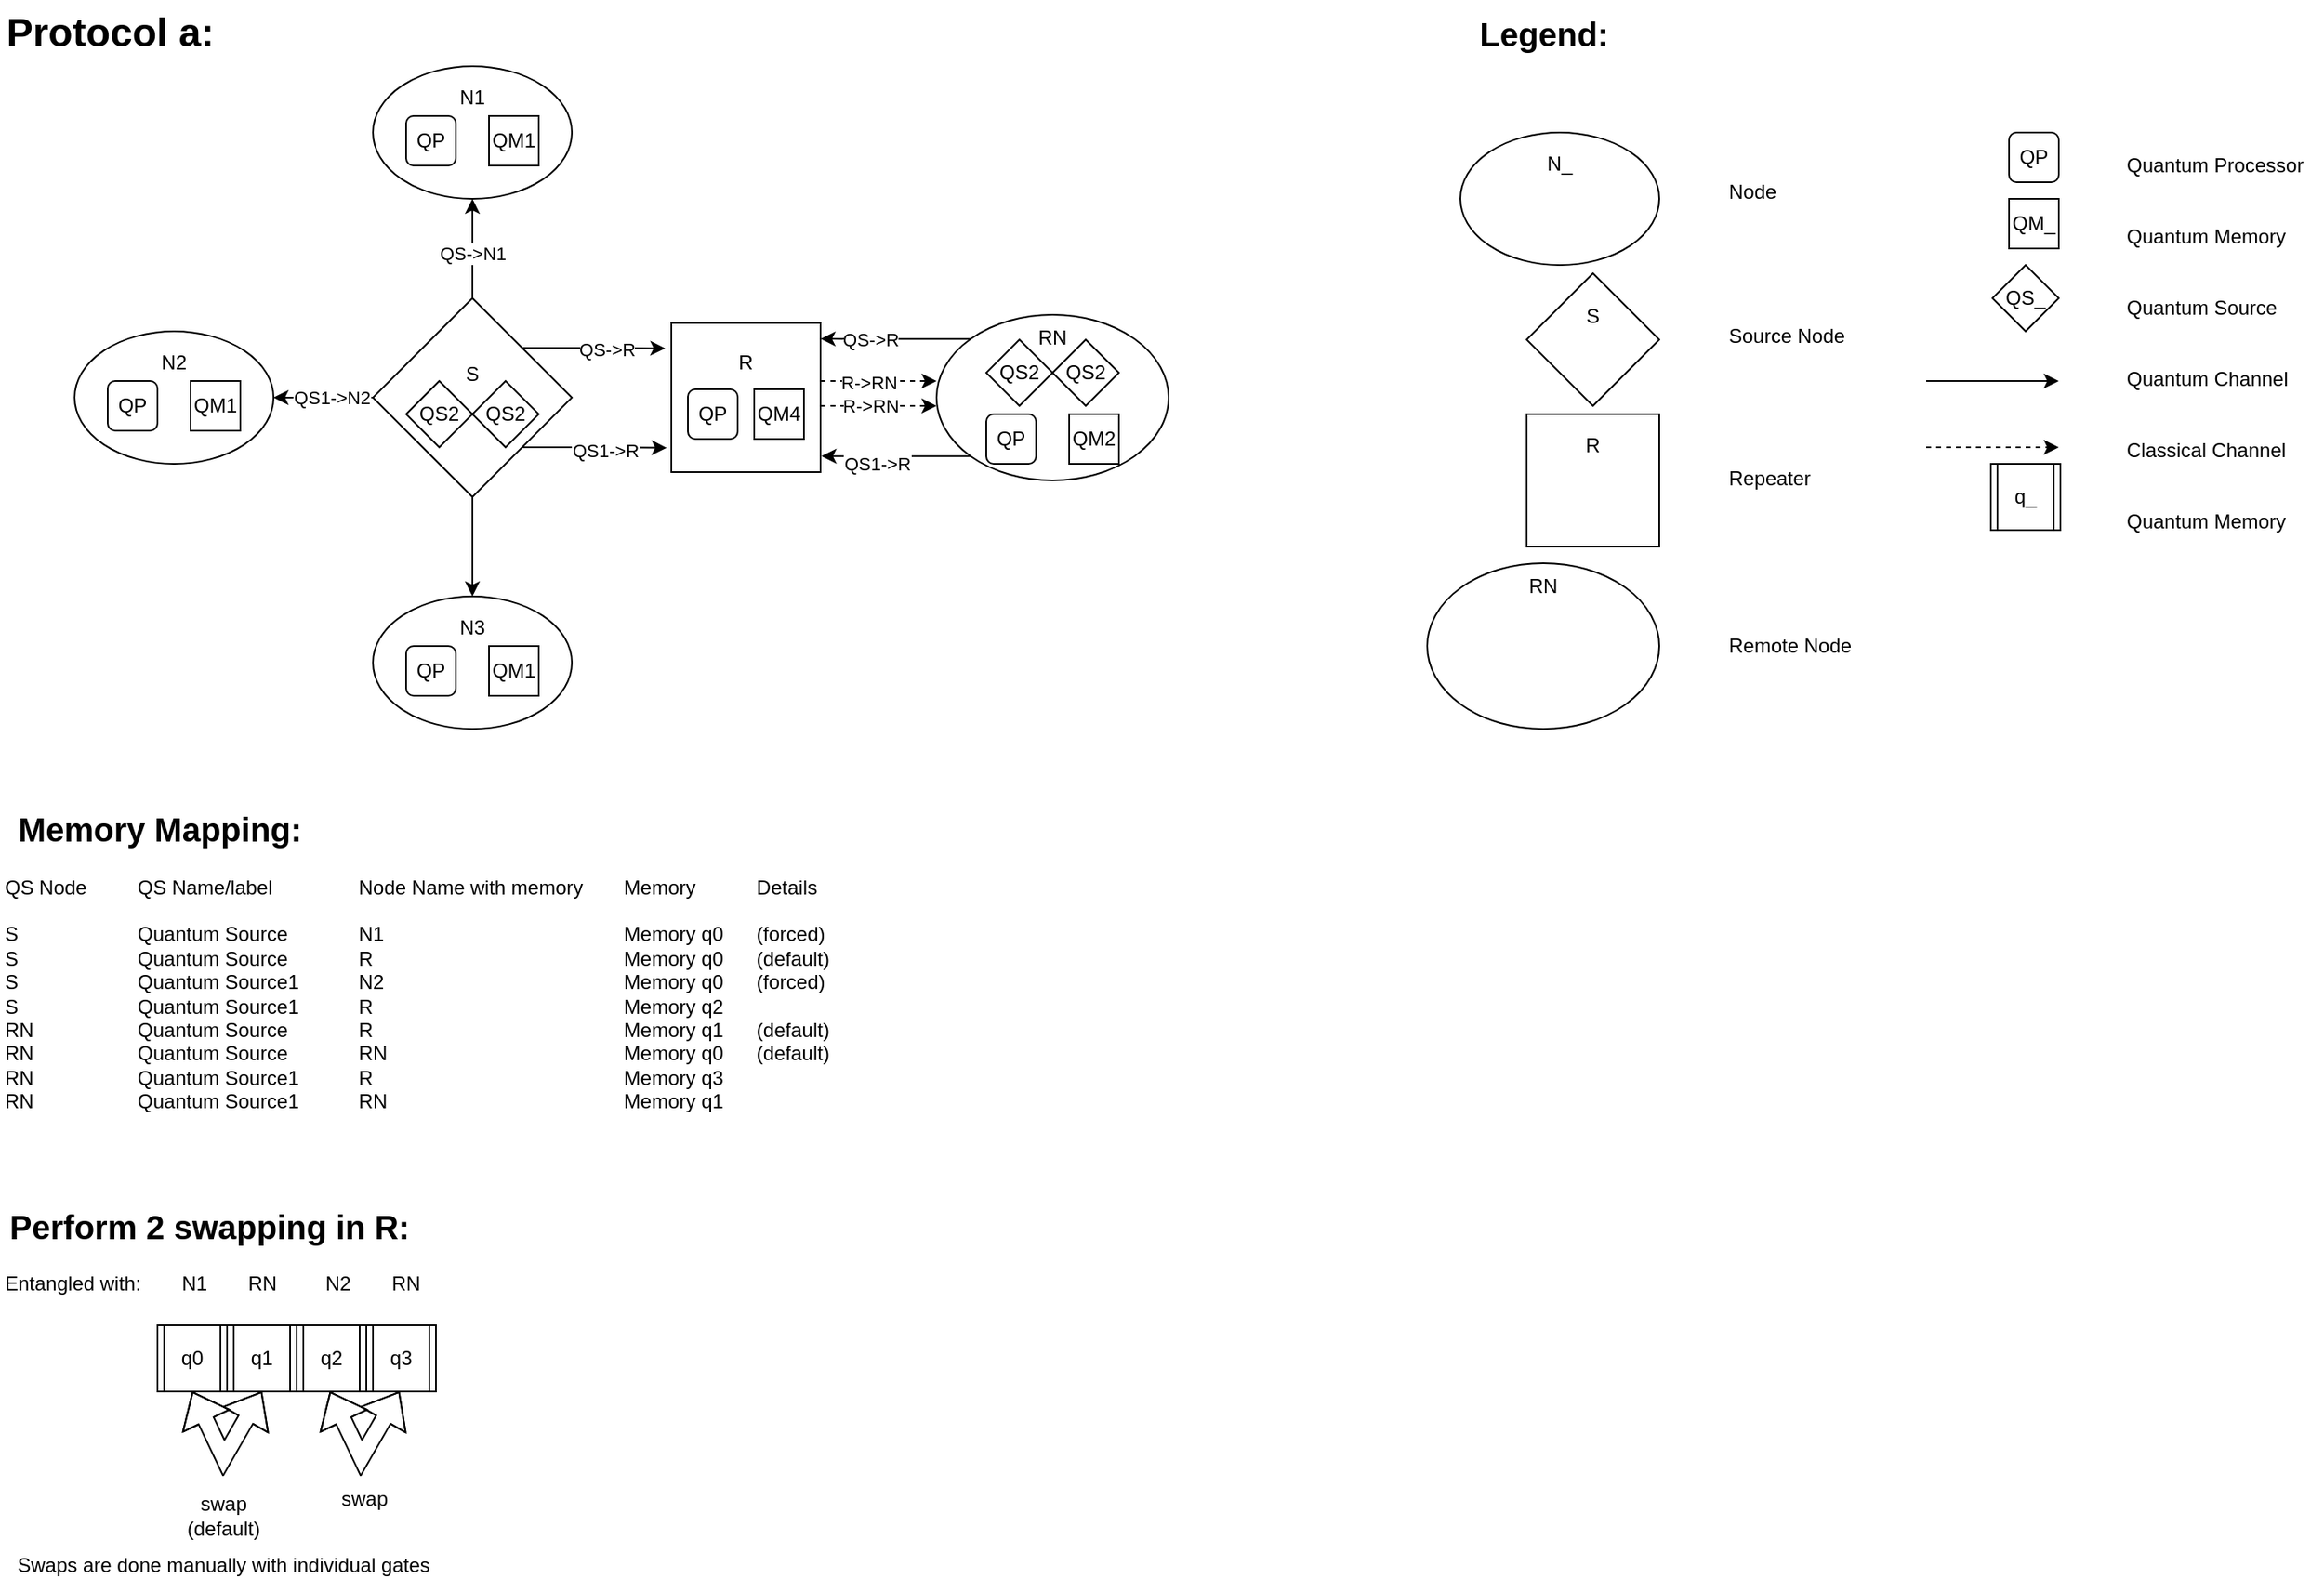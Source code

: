 <mxfile version="24.6.5" type="device">
  <diagram name="Page-1" id="dVKG3GEPzbiWDeYoe4Eq">
    <mxGraphModel dx="819" dy="458" grid="1" gridSize="10" guides="1" tooltips="1" connect="1" arrows="1" fold="1" page="1" pageScale="1" pageWidth="827" pageHeight="1169" math="0" shadow="0">
      <root>
        <mxCell id="0" />
        <mxCell id="1" parent="0" />
        <mxCell id="TDSQbMUx6A5pPO5LPqoz-3" value="QP" style="rounded=1;whiteSpace=wrap;html=1;" parent="1" vertex="1">
          <mxGeometry x="1251" y="120" width="30" height="30" as="geometry" />
        </mxCell>
        <mxCell id="TDSQbMUx6A5pPO5LPqoz-5" value="QM_" style="whiteSpace=wrap;html=1;aspect=fixed;" parent="1" vertex="1">
          <mxGeometry x="1251" y="160" width="30" height="30" as="geometry" />
        </mxCell>
        <mxCell id="TDSQbMUx6A5pPO5LPqoz-36" style="edgeStyle=orthogonalEdgeStyle;rounded=0;orthogonalLoop=1;jettySize=auto;html=1;exitX=0;exitY=0.5;exitDx=0;exitDy=0;entryX=1;entryY=0.5;entryDx=0;entryDy=0;" parent="1" source="TDSQbMUx6A5pPO5LPqoz-15" target="TDSQbMUx6A5pPO5LPqoz-30" edge="1">
          <mxGeometry relative="1" as="geometry" />
        </mxCell>
        <mxCell id="TDSQbMUx6A5pPO5LPqoz-72" value="QS1-&amp;gt;N2" style="edgeLabel;html=1;align=center;verticalAlign=middle;resizable=0;points=[];" parent="TDSQbMUx6A5pPO5LPqoz-36" vertex="1" connectable="0">
          <mxGeometry x="-0.167" relative="1" as="geometry">
            <mxPoint as="offset" />
          </mxGeometry>
        </mxCell>
        <mxCell id="TDSQbMUx6A5pPO5LPqoz-37" style="edgeStyle=orthogonalEdgeStyle;rounded=0;orthogonalLoop=1;jettySize=auto;html=1;exitX=0.5;exitY=1;exitDx=0;exitDy=0;entryX=0.5;entryY=0;entryDx=0;entryDy=0;" parent="1" source="TDSQbMUx6A5pPO5LPqoz-15" target="TDSQbMUx6A5pPO5LPqoz-33" edge="1">
          <mxGeometry relative="1" as="geometry" />
        </mxCell>
        <mxCell id="TDSQbMUx6A5pPO5LPqoz-38" style="edgeStyle=orthogonalEdgeStyle;rounded=0;orthogonalLoop=1;jettySize=auto;html=1;exitX=0.5;exitY=0;exitDx=0;exitDy=0;entryX=0.5;entryY=1;entryDx=0;entryDy=0;" parent="1" source="TDSQbMUx6A5pPO5LPqoz-15" target="TDSQbMUx6A5pPO5LPqoz-27" edge="1">
          <mxGeometry relative="1" as="geometry" />
        </mxCell>
        <mxCell id="TDSQbMUx6A5pPO5LPqoz-71" value="QS-&amp;gt;N1" style="edgeLabel;html=1;align=center;verticalAlign=middle;resizable=0;points=[];" parent="TDSQbMUx6A5pPO5LPqoz-38" vertex="1" connectable="0">
          <mxGeometry x="-0.092" relative="1" as="geometry">
            <mxPoint as="offset" />
          </mxGeometry>
        </mxCell>
        <mxCell id="TDSQbMUx6A5pPO5LPqoz-15" value="S&lt;div&gt;&lt;br&gt;&lt;/div&gt;&lt;div&gt;&lt;br&gt;&lt;/div&gt;" style="rhombus;whiteSpace=wrap;html=1;" parent="1" vertex="1">
          <mxGeometry x="264" y="220" width="120" height="120" as="geometry" />
        </mxCell>
        <mxCell id="TDSQbMUx6A5pPO5LPqoz-18" value="S&lt;div&gt;&lt;br&gt;&lt;/div&gt;&lt;div&gt;&lt;br&gt;&lt;/div&gt;" style="rhombus;whiteSpace=wrap;html=1;" parent="1" vertex="1">
          <mxGeometry x="960" y="205" width="80" height="80" as="geometry" />
        </mxCell>
        <mxCell id="TDSQbMUx6A5pPO5LPqoz-19" value="QS_" style="rhombus;whiteSpace=wrap;html=1;" parent="1" vertex="1">
          <mxGeometry x="1241" y="200" width="40" height="40" as="geometry" />
        </mxCell>
        <mxCell id="TDSQbMUx6A5pPO5LPqoz-20" value="QS2" style="rhombus;whiteSpace=wrap;html=1;" parent="1" vertex="1">
          <mxGeometry x="284" y="270" width="40" height="40" as="geometry" />
        </mxCell>
        <mxCell id="TDSQbMUx6A5pPO5LPqoz-21" value="QS2" style="rhombus;whiteSpace=wrap;html=1;" parent="1" vertex="1">
          <mxGeometry x="324" y="270" width="40" height="40" as="geometry" />
        </mxCell>
        <mxCell id="TDSQbMUx6A5pPO5LPqoz-25" value="Protocol a:" style="text;strokeColor=none;fillColor=none;html=1;fontSize=24;fontStyle=1;verticalAlign=middle;align=center;" parent="1" vertex="1">
          <mxGeometry x="40" y="40" width="130" height="40" as="geometry" />
        </mxCell>
        <mxCell id="TDSQbMUx6A5pPO5LPqoz-26" value="" style="endArrow=classic;html=1;rounded=0;" parent="1" edge="1">
          <mxGeometry width="50" height="50" relative="1" as="geometry">
            <mxPoint x="1201" y="270" as="sourcePoint" />
            <mxPoint x="1281" y="270" as="targetPoint" />
          </mxGeometry>
        </mxCell>
        <mxCell id="TDSQbMUx6A5pPO5LPqoz-27" value="N1&lt;div&gt;&lt;br&gt;&lt;/div&gt;&lt;div&gt;&lt;br&gt;&lt;/div&gt;&lt;div&gt;&lt;br&gt;&lt;/div&gt;" style="ellipse;whiteSpace=wrap;html=1;" parent="1" vertex="1">
          <mxGeometry x="264" y="80" width="120" height="80" as="geometry" />
        </mxCell>
        <mxCell id="TDSQbMUx6A5pPO5LPqoz-28" value="QP" style="rounded=1;whiteSpace=wrap;html=1;" parent="1" vertex="1">
          <mxGeometry x="284" y="110" width="30" height="30" as="geometry" />
        </mxCell>
        <mxCell id="TDSQbMUx6A5pPO5LPqoz-29" value="QM1" style="whiteSpace=wrap;html=1;aspect=fixed;" parent="1" vertex="1">
          <mxGeometry x="334" y="110" width="30" height="30" as="geometry" />
        </mxCell>
        <mxCell id="TDSQbMUx6A5pPO5LPqoz-30" value="N2&lt;div&gt;&lt;br&gt;&lt;/div&gt;&lt;div&gt;&lt;br&gt;&lt;/div&gt;&lt;div&gt;&lt;br&gt;&lt;/div&gt;" style="ellipse;whiteSpace=wrap;html=1;" parent="1" vertex="1">
          <mxGeometry x="84" y="240" width="120" height="80" as="geometry" />
        </mxCell>
        <mxCell id="TDSQbMUx6A5pPO5LPqoz-31" value="QP" style="rounded=1;whiteSpace=wrap;html=1;" parent="1" vertex="1">
          <mxGeometry x="104" y="270" width="30" height="30" as="geometry" />
        </mxCell>
        <mxCell id="TDSQbMUx6A5pPO5LPqoz-32" value="QM1" style="whiteSpace=wrap;html=1;aspect=fixed;" parent="1" vertex="1">
          <mxGeometry x="154" y="270" width="30" height="30" as="geometry" />
        </mxCell>
        <mxCell id="TDSQbMUx6A5pPO5LPqoz-33" value="N3&lt;div&gt;&lt;br&gt;&lt;/div&gt;&lt;div&gt;&lt;br&gt;&lt;/div&gt;&lt;div&gt;&lt;br&gt;&lt;/div&gt;" style="ellipse;whiteSpace=wrap;html=1;" parent="1" vertex="1">
          <mxGeometry x="264" y="400" width="120" height="80" as="geometry" />
        </mxCell>
        <mxCell id="TDSQbMUx6A5pPO5LPqoz-34" value="QP" style="rounded=1;whiteSpace=wrap;html=1;" parent="1" vertex="1">
          <mxGeometry x="284" y="430" width="30" height="30" as="geometry" />
        </mxCell>
        <mxCell id="TDSQbMUx6A5pPO5LPqoz-35" value="QM1" style="whiteSpace=wrap;html=1;aspect=fixed;" parent="1" vertex="1">
          <mxGeometry x="334" y="430" width="30" height="30" as="geometry" />
        </mxCell>
        <mxCell id="TDSQbMUx6A5pPO5LPqoz-39" value="N_&lt;div&gt;&lt;br&gt;&lt;/div&gt;&lt;div&gt;&lt;br&gt;&lt;/div&gt;&lt;div&gt;&lt;br&gt;&lt;/div&gt;" style="ellipse;whiteSpace=wrap;html=1;" parent="1" vertex="1">
          <mxGeometry x="920" y="120" width="120" height="80" as="geometry" />
        </mxCell>
        <mxCell id="TDSQbMUx6A5pPO5LPqoz-40" value="R&lt;div&gt;&lt;br&gt;&lt;/div&gt;&lt;div&gt;&lt;br&gt;&lt;/div&gt;&lt;div&gt;&lt;br&gt;&lt;/div&gt;" style="whiteSpace=wrap;html=1;aspect=fixed;" parent="1" vertex="1">
          <mxGeometry x="444" y="235" width="90" height="90" as="geometry" />
        </mxCell>
        <mxCell id="TDSQbMUx6A5pPO5LPqoz-42" value="R&lt;div&gt;&lt;br&gt;&lt;/div&gt;&lt;div&gt;&lt;br&gt;&lt;/div&gt;&lt;div&gt;&lt;br&gt;&lt;/div&gt;" style="whiteSpace=wrap;html=1;aspect=fixed;" parent="1" vertex="1">
          <mxGeometry x="960" y="290" width="80" height="80" as="geometry" />
        </mxCell>
        <mxCell id="TDSQbMUx6A5pPO5LPqoz-43" value="QP" style="rounded=1;whiteSpace=wrap;html=1;" parent="1" vertex="1">
          <mxGeometry x="454" y="275" width="30" height="30" as="geometry" />
        </mxCell>
        <mxCell id="TDSQbMUx6A5pPO5LPqoz-44" value="QM4" style="whiteSpace=wrap;html=1;aspect=fixed;" parent="1" vertex="1">
          <mxGeometry x="494" y="275" width="30" height="30" as="geometry" />
        </mxCell>
        <mxCell id="TDSQbMUx6A5pPO5LPqoz-45" style="edgeStyle=orthogonalEdgeStyle;rounded=0;orthogonalLoop=1;jettySize=auto;html=1;exitX=0.5;exitY=1;exitDx=0;exitDy=0;" parent="1" source="TDSQbMUx6A5pPO5LPqoz-44" target="TDSQbMUx6A5pPO5LPqoz-44" edge="1">
          <mxGeometry relative="1" as="geometry" />
        </mxCell>
        <mxCell id="TDSQbMUx6A5pPO5LPqoz-46" style="edgeStyle=orthogonalEdgeStyle;rounded=0;orthogonalLoop=1;jettySize=auto;html=1;exitX=1;exitY=0;exitDx=0;exitDy=0;entryX=-0.041;entryY=0.17;entryDx=0;entryDy=0;entryPerimeter=0;" parent="1" source="TDSQbMUx6A5pPO5LPqoz-15" target="TDSQbMUx6A5pPO5LPqoz-40" edge="1">
          <mxGeometry relative="1" as="geometry" />
        </mxCell>
        <mxCell id="TDSQbMUx6A5pPO5LPqoz-73" value="QS-&amp;gt;R" style="edgeLabel;html=1;align=center;verticalAlign=middle;resizable=0;points=[];" parent="TDSQbMUx6A5pPO5LPqoz-46" vertex="1" connectable="0">
          <mxGeometry x="-0.072" y="-1" relative="1" as="geometry">
            <mxPoint x="11" as="offset" />
          </mxGeometry>
        </mxCell>
        <mxCell id="TDSQbMUx6A5pPO5LPqoz-48" style="edgeStyle=orthogonalEdgeStyle;rounded=0;orthogonalLoop=1;jettySize=auto;html=1;exitX=1;exitY=1;exitDx=0;exitDy=0;entryX=-0.031;entryY=0.837;entryDx=0;entryDy=0;entryPerimeter=0;" parent="1" source="TDSQbMUx6A5pPO5LPqoz-15" target="TDSQbMUx6A5pPO5LPqoz-40" edge="1">
          <mxGeometry relative="1" as="geometry" />
        </mxCell>
        <mxCell id="TDSQbMUx6A5pPO5LPqoz-75" value="QS1-&amp;gt;R" style="edgeLabel;html=1;align=center;verticalAlign=middle;resizable=0;points=[];" parent="TDSQbMUx6A5pPO5LPqoz-48" vertex="1" connectable="0">
          <mxGeometry x="-0.113" y="-1" relative="1" as="geometry">
            <mxPoint x="11" y="1" as="offset" />
          </mxGeometry>
        </mxCell>
        <mxCell id="TDSQbMUx6A5pPO5LPqoz-49" value="&lt;div&gt;RN&lt;/div&gt;&lt;div&gt;&lt;br&gt;&lt;/div&gt;&lt;div&gt;&lt;br&gt;&lt;/div&gt;&lt;div&gt;&lt;br&gt;&lt;/div&gt;&lt;div&gt;&lt;br&gt;&lt;/div&gt;&lt;div&gt;&lt;br&gt;&lt;/div&gt;" style="ellipse;whiteSpace=wrap;html=1;" parent="1" vertex="1">
          <mxGeometry x="604" y="230" width="140" height="100" as="geometry" />
        </mxCell>
        <mxCell id="TDSQbMUx6A5pPO5LPqoz-50" value="QP" style="rounded=1;whiteSpace=wrap;html=1;" parent="1" vertex="1">
          <mxGeometry x="634" y="290" width="30" height="30" as="geometry" />
        </mxCell>
        <mxCell id="TDSQbMUx6A5pPO5LPqoz-51" value="QM2" style="whiteSpace=wrap;html=1;aspect=fixed;" parent="1" vertex="1">
          <mxGeometry x="684" y="290" width="30" height="30" as="geometry" />
        </mxCell>
        <mxCell id="TDSQbMUx6A5pPO5LPqoz-57" value="QS2" style="rhombus;whiteSpace=wrap;html=1;" parent="1" vertex="1">
          <mxGeometry x="634" y="245" width="40" height="40" as="geometry" />
        </mxCell>
        <mxCell id="TDSQbMUx6A5pPO5LPqoz-58" value="QS2" style="rhombus;whiteSpace=wrap;html=1;" parent="1" vertex="1">
          <mxGeometry x="674" y="245" width="40" height="40" as="geometry" />
        </mxCell>
        <mxCell id="TDSQbMUx6A5pPO5LPqoz-59" style="edgeStyle=orthogonalEdgeStyle;rounded=0;orthogonalLoop=1;jettySize=auto;html=1;exitX=0;exitY=0;exitDx=0;exitDy=0;entryX=1;entryY=0.106;entryDx=0;entryDy=0;entryPerimeter=0;" parent="1" source="TDSQbMUx6A5pPO5LPqoz-49" target="TDSQbMUx6A5pPO5LPqoz-40" edge="1">
          <mxGeometry relative="1" as="geometry" />
        </mxCell>
        <mxCell id="TDSQbMUx6A5pPO5LPqoz-76" value="QS-&amp;gt;R" style="edgeLabel;html=1;align=center;verticalAlign=middle;resizable=0;points=[];" parent="TDSQbMUx6A5pPO5LPqoz-59" vertex="1" connectable="0">
          <mxGeometry x="0.385" y="1" relative="1" as="geometry">
            <mxPoint x="2" y="-1" as="offset" />
          </mxGeometry>
        </mxCell>
        <mxCell id="TDSQbMUx6A5pPO5LPqoz-60" style="edgeStyle=orthogonalEdgeStyle;rounded=0;orthogonalLoop=1;jettySize=auto;html=1;exitX=0;exitY=1;exitDx=0;exitDy=0;entryX=1.006;entryY=0.893;entryDx=0;entryDy=0;entryPerimeter=0;" parent="1" source="TDSQbMUx6A5pPO5LPqoz-49" target="TDSQbMUx6A5pPO5LPqoz-40" edge="1">
          <mxGeometry relative="1" as="geometry" />
        </mxCell>
        <mxCell id="TDSQbMUx6A5pPO5LPqoz-77" value="QS1-&amp;gt;R" style="edgeLabel;html=1;align=center;verticalAlign=middle;resizable=0;points=[];" parent="TDSQbMUx6A5pPO5LPqoz-60" vertex="1" connectable="0">
          <mxGeometry x="0.567" y="3" relative="1" as="geometry">
            <mxPoint x="14" y="1" as="offset" />
          </mxGeometry>
        </mxCell>
        <mxCell id="TDSQbMUx6A5pPO5LPqoz-61" value="" style="endArrow=classic;html=1;rounded=0;dashed=1;" parent="1" edge="1">
          <mxGeometry width="50" height="50" relative="1" as="geometry">
            <mxPoint x="534" y="270" as="sourcePoint" />
            <mxPoint x="604" y="270" as="targetPoint" />
          </mxGeometry>
        </mxCell>
        <mxCell id="TDSQbMUx6A5pPO5LPqoz-80" value="R-&amp;gt;RN" style="edgeLabel;html=1;align=center;verticalAlign=middle;resizable=0;points=[];" parent="TDSQbMUx6A5pPO5LPqoz-61" vertex="1" connectable="0">
          <mxGeometry x="-0.168" y="-1" relative="1" as="geometry">
            <mxPoint as="offset" />
          </mxGeometry>
        </mxCell>
        <mxCell id="TDSQbMUx6A5pPO5LPqoz-62" value="" style="endArrow=classic;html=1;rounded=0;dashed=1;" parent="1" edge="1">
          <mxGeometry width="50" height="50" relative="1" as="geometry">
            <mxPoint x="534" y="285" as="sourcePoint" />
            <mxPoint x="604" y="285" as="targetPoint" />
          </mxGeometry>
        </mxCell>
        <mxCell id="TDSQbMUx6A5pPO5LPqoz-78" value="R-&amp;gt;RN" style="edgeLabel;html=1;align=center;verticalAlign=middle;resizable=0;points=[];" parent="TDSQbMUx6A5pPO5LPqoz-62" vertex="1" connectable="0">
          <mxGeometry x="-0.345" y="-2" relative="1" as="geometry">
            <mxPoint x="7" y="-2" as="offset" />
          </mxGeometry>
        </mxCell>
        <mxCell id="TDSQbMUx6A5pPO5LPqoz-63" value="&lt;div&gt;RN&lt;/div&gt;&lt;div&gt;&lt;br&gt;&lt;/div&gt;&lt;div&gt;&lt;br&gt;&lt;/div&gt;&lt;div&gt;&lt;br&gt;&lt;/div&gt;&lt;div&gt;&lt;br&gt;&lt;/div&gt;&lt;div&gt;&lt;br&gt;&lt;/div&gt;" style="ellipse;whiteSpace=wrap;html=1;" parent="1" vertex="1">
          <mxGeometry x="900" y="380" width="140" height="100" as="geometry" />
        </mxCell>
        <mxCell id="TDSQbMUx6A5pPO5LPqoz-64" value="" style="endArrow=classic;html=1;rounded=0;dashed=1;" parent="1" edge="1">
          <mxGeometry width="50" height="50" relative="1" as="geometry">
            <mxPoint x="1201" y="310" as="sourcePoint" />
            <mxPoint x="1281" y="310" as="targetPoint" />
          </mxGeometry>
        </mxCell>
        <mxCell id="TDSQbMUx6A5pPO5LPqoz-67" value="Node&lt;div&gt;&lt;br&gt;&lt;/div&gt;&lt;div&gt;&lt;br&gt;&lt;/div&gt;&lt;div&gt;&lt;br&gt;&lt;/div&gt;&lt;div&gt;&lt;br&gt;&lt;/div&gt;&lt;div&gt;&lt;br&gt;&lt;/div&gt;&lt;div&gt;Source Node&lt;/div&gt;&lt;div&gt;&lt;br&gt;&lt;/div&gt;&lt;div&gt;&lt;br&gt;&lt;/div&gt;&lt;div&gt;&lt;br&gt;&lt;/div&gt;&lt;div&gt;&lt;br&gt;&lt;/div&gt;&lt;div&gt;&lt;br&gt;&lt;/div&gt;&lt;div&gt;Repeater&lt;/div&gt;&lt;div&gt;&lt;br&gt;&lt;/div&gt;&lt;div&gt;&lt;br&gt;&lt;/div&gt;&lt;div&gt;&lt;br&gt;&lt;/div&gt;&lt;div&gt;&lt;br&gt;&lt;/div&gt;&lt;div&gt;&lt;br&gt;&lt;/div&gt;&lt;div&gt;&lt;br&gt;&lt;/div&gt;&lt;div&gt;Remote Node&lt;/div&gt;&lt;div&gt;&lt;br&gt;&lt;/div&gt;" style="text;html=1;align=left;verticalAlign=middle;whiteSpace=wrap;rounded=0;" parent="1" vertex="1">
          <mxGeometry x="1080" y="120" width="95" height="360" as="geometry" />
        </mxCell>
        <mxCell id="TDSQbMUx6A5pPO5LPqoz-69" value="&lt;div&gt;&lt;br&gt;&lt;/div&gt;&lt;div&gt;Quantum Processor&lt;/div&gt;&lt;div&gt;&lt;br&gt;&lt;/div&gt;&lt;div&gt;&lt;br&gt;&lt;/div&gt;&lt;div&gt;Quantum Memory&lt;/div&gt;&lt;div&gt;&lt;br&gt;&lt;/div&gt;&lt;div&gt;&lt;br&gt;&lt;/div&gt;Quantum Source&lt;div&gt;&lt;br&gt;&lt;/div&gt;&lt;div&gt;&lt;br&gt;&lt;/div&gt;&lt;div&gt;Quantum Channel&lt;/div&gt;&lt;div&gt;&lt;br&gt;&lt;/div&gt;&lt;div&gt;&lt;br&gt;&lt;/div&gt;&lt;div&gt;Classical Channel&lt;/div&gt;&lt;div&gt;&lt;br&gt;&lt;/div&gt;&lt;div&gt;&lt;br&gt;&lt;/div&gt;&lt;div&gt;Quantum Memory&lt;/div&gt;" style="text;html=1;align=left;verticalAlign=middle;whiteSpace=wrap;rounded=0;" parent="1" vertex="1">
          <mxGeometry x="1320" y="120" width="120" height="240" as="geometry" />
        </mxCell>
        <mxCell id="TDSQbMUx6A5pPO5LPqoz-70" value="Legend:" style="text;strokeColor=none;fillColor=none;html=1;fontSize=20;fontStyle=1;verticalAlign=middle;align=center;" parent="1" vertex="1">
          <mxGeometry x="920" y="40" width="100" height="40" as="geometry" />
        </mxCell>
        <mxCell id="6ZekbZQsyrOJWmKaFdWu-1" value="Memory Mapping:" style="text;strokeColor=none;fillColor=none;html=1;fontSize=20;fontStyle=1;verticalAlign=middle;align=center;" parent="1" vertex="1">
          <mxGeometry x="40" y="520" width="190" height="40" as="geometry" />
        </mxCell>
        <mxCell id="6ZekbZQsyrOJWmKaFdWu-2" value="Perform 2 swapping in R:" style="text;strokeColor=none;fillColor=none;html=1;fontSize=20;fontStyle=1;verticalAlign=middle;align=center;" parent="1" vertex="1">
          <mxGeometry x="40" y="760" width="250" height="40" as="geometry" />
        </mxCell>
        <mxCell id="6ZekbZQsyrOJWmKaFdWu-3" value="q_" style="shape=process;whiteSpace=wrap;html=1;backgroundOutline=1;" parent="1" vertex="1">
          <mxGeometry x="1240" y="320" width="42" height="40" as="geometry" />
        </mxCell>
        <mxCell id="6ZekbZQsyrOJWmKaFdWu-7" value="q0" style="shape=process;whiteSpace=wrap;html=1;backgroundOutline=1;" parent="1" vertex="1">
          <mxGeometry x="134" y="840" width="42" height="40" as="geometry" />
        </mxCell>
        <mxCell id="6ZekbZQsyrOJWmKaFdWu-8" value="q1" style="shape=process;whiteSpace=wrap;html=1;backgroundOutline=1;" parent="1" vertex="1">
          <mxGeometry x="176" y="840" width="42" height="40" as="geometry" />
        </mxCell>
        <mxCell id="6ZekbZQsyrOJWmKaFdWu-9" value="q2" style="shape=process;whiteSpace=wrap;html=1;backgroundOutline=1;" parent="1" vertex="1">
          <mxGeometry x="218" y="840" width="42" height="40" as="geometry" />
        </mxCell>
        <mxCell id="6ZekbZQsyrOJWmKaFdWu-10" value="q3" style="shape=process;whiteSpace=wrap;html=1;backgroundOutline=1;" parent="1" vertex="1">
          <mxGeometry x="260" y="840" width="42" height="40" as="geometry" />
        </mxCell>
        <mxCell id="6ZekbZQsyrOJWmKaFdWu-11" value="" style="shape=flexArrow;endArrow=classic;startArrow=classic;html=1;rounded=0;entryX=0.5;entryY=1;entryDx=0;entryDy=0;exitX=0.5;exitY=1;exitDx=0;exitDy=0;" parent="1" source="6ZekbZQsyrOJWmKaFdWu-7" target="6ZekbZQsyrOJWmKaFdWu-8" edge="1">
          <mxGeometry width="100" height="100" relative="1" as="geometry">
            <mxPoint x="118" y="1000" as="sourcePoint" />
            <mxPoint x="218" y="900" as="targetPoint" />
            <Array as="points">
              <mxPoint x="174" y="920" />
            </Array>
          </mxGeometry>
        </mxCell>
        <mxCell id="6ZekbZQsyrOJWmKaFdWu-12" value="" style="shape=flexArrow;endArrow=classic;startArrow=classic;html=1;rounded=0;entryX=0.5;entryY=1;entryDx=0;entryDy=0;exitX=0.5;exitY=1;exitDx=0;exitDy=0;" parent="1" edge="1">
          <mxGeometry width="100" height="100" relative="1" as="geometry">
            <mxPoint x="238" y="880" as="sourcePoint" />
            <mxPoint x="280" y="880" as="targetPoint" />
            <Array as="points">
              <mxPoint x="257" y="920" />
            </Array>
          </mxGeometry>
        </mxCell>
        <mxCell id="6ZekbZQsyrOJWmKaFdWu-13" value="swap&lt;div&gt;&lt;div&gt;(default)&lt;/div&gt;&lt;/div&gt;" style="text;html=1;align=center;verticalAlign=middle;whiteSpace=wrap;rounded=0;" parent="1" vertex="1">
          <mxGeometry x="144" y="940" width="60" height="30" as="geometry" />
        </mxCell>
        <mxCell id="6ZekbZQsyrOJWmKaFdWu-14" value="swap" style="text;html=1;align=center;verticalAlign=middle;whiteSpace=wrap;rounded=0;" parent="1" vertex="1">
          <mxGeometry x="229" y="930" width="60" height="30" as="geometry" />
        </mxCell>
        <mxCell id="6ZekbZQsyrOJWmKaFdWu-15" value="Swaps are done manually with individual gates" style="text;html=1;align=center;verticalAlign=middle;whiteSpace=wrap;rounded=0;" parent="1" vertex="1">
          <mxGeometry x="39" y="970" width="270" height="30" as="geometry" />
        </mxCell>
        <mxCell id="6ZekbZQsyrOJWmKaFdWu-17" value="&lt;div&gt;QS Node&lt;span style=&quot;white-space: pre;&quot;&gt;&#x9;&#x9;QS Name/label&#x9;&#x9;Node Name with memory&#x9;Memory&#x9;&#x9;Details&lt;/span&gt;&lt;br&gt;&lt;/div&gt;&lt;div&gt;&lt;span style=&quot;white-space: pre;&quot;&gt;&lt;br&gt;&lt;/span&gt;&lt;/div&gt;S&lt;span style=&quot;white-space: pre;&quot;&gt;&#x9;&lt;/span&gt;&lt;span style=&quot;white-space: pre;&quot;&gt;&#x9;&lt;/span&gt;&lt;span style=&quot;white-space: pre;&quot;&gt;&#x9;Quantum Source&lt;span style=&quot;white-space: pre;&quot;&gt;&#x9;&lt;/span&gt;&lt;span style=&quot;white-space: pre;&quot;&gt;&#x9;&lt;/span&gt;&lt;span style=&quot;white-space: pre;&quot;&gt;N1 &lt;span style=&quot;white-space: pre;&quot;&gt;&#x9;&lt;span style=&quot;white-space: pre;&quot;&gt;&#x9;&lt;span style=&quot;white-space: pre;&quot;&gt;&#x9;&lt;/span&gt;&lt;span style=&quot;white-space: pre;&quot;&gt;&#x9;&lt;/span&gt;&lt;span style=&quot;white-space: pre;&quot;&gt;&#x9;&lt;/span&gt;&lt;span style=&quot;white-space: pre;&quot;&gt;&#x9;&lt;/span&gt;&lt;/span&gt;&lt;/span&gt;Memory q0 &lt;span style=&quot;white-space: pre;&quot;&gt;&#x9;&lt;/span&gt;(forced)&lt;br&gt;&lt;/span&gt;&lt;/span&gt;&lt;div&gt;S&lt;span style=&quot;white-space: pre;&quot;&gt;&#x9;&lt;/span&gt;&lt;span style=&quot;white-space: pre;&quot;&gt;&#x9;&lt;/span&gt;&lt;span style=&quot;white-space: pre;&quot;&gt;&#x9;Quantum Source&#x9;&#x9;R&lt;span style=&quot;white-space: pre;&quot;&gt;&#x9;&lt;/span&gt;&lt;/span&gt;&lt;span style=&quot;white-space: pre;&quot;&gt;&lt;span style=&quot;white-space: pre;&quot;&gt; &lt;span style=&quot;white-space: pre;&quot;&gt;&#x9;&lt;span style=&quot;white-space: pre;&quot;&gt;&#x9;&lt;/span&gt;&lt;span style=&quot;white-space: pre;&quot;&gt;&#x9;&lt;/span&gt;&lt;span style=&quot;white-space: pre;&quot;&gt;&#x9;&lt;/span&gt;&lt;span style=&quot;white-space: pre;&quot;&gt;&#x9;&lt;/span&gt;&lt;/span&gt;Memory q0  &lt;span style=&quot;white-space: pre;&quot;&gt;&#x9;&lt;/span&gt;(default)&lt;/span&gt;&lt;/span&gt;&lt;/div&gt;&lt;div&gt;S&lt;span style=&quot;white-space: pre;&quot;&gt;&#x9;&lt;/span&gt;&lt;span style=&quot;white-space: pre;&quot;&gt;&#x9;&lt;/span&gt;&lt;span style=&quot;white-space: pre;&quot;&gt;&#x9;Quantum Source1&#x9;&#x9;N2 &#x9;&lt;span style=&quot;white-space: pre;&quot;&gt;&#x9;&lt;span style=&quot;white-space: pre;&quot;&gt;&#x9;&lt;/span&gt;&lt;span style=&quot;white-space: pre;&quot;&gt;&#x9;&lt;/span&gt;&lt;span style=&quot;white-space: pre;&quot;&gt;&#x9;&lt;/span&gt;&lt;span style=&quot;white-space: pre;&quot;&gt;&#x9;&lt;/span&gt;&lt;/span&gt;Memory q0 &#x9;(forced)&lt;br&gt;&lt;/span&gt;&lt;div&gt;S&lt;span style=&quot;white-space: pre;&quot;&gt;&#x9;&lt;/span&gt;&lt;span style=&quot;white-space: pre;&quot;&gt;&#x9;&lt;/span&gt;&lt;span style=&quot;white-space: pre;&quot;&gt;&#x9;Quantum Source1&#x9;&#x9;R&#x9;&lt;/span&gt;&lt;span style=&quot;white-space: pre;&quot;&gt; &lt;span style=&quot;white-space: pre;&quot;&gt;&#x9;&lt;span style=&quot;white-space: pre;&quot;&gt;&#x9;&lt;/span&gt;&lt;span style=&quot;white-space: pre;&quot;&gt;&#x9;&lt;/span&gt;&lt;span style=&quot;white-space: pre;&quot;&gt;&#x9;&lt;/span&gt;&lt;span style=&quot;white-space: pre;&quot;&gt;&#x9;&lt;/span&gt;&lt;/span&gt;Memory q2 &lt;span style=&quot;white-space: pre;&quot;&gt;&#x9;&lt;/span&gt;&lt;/span&gt;&lt;/div&gt;&lt;/div&gt;&lt;div&gt;RN&lt;span style=&quot;white-space: pre;&quot;&gt;&#x9;&lt;/span&gt;&lt;span style=&quot;white-space: pre;&quot;&gt;&#x9;&lt;/span&gt;&lt;span style=&quot;white-space: pre;&quot;&gt;&#x9;Quantum Source&#x9;&#x9;R &#x9;&lt;span style=&quot;white-space: pre;&quot;&gt;&#x9;&lt;span style=&quot;white-space: pre;&quot;&gt;&#x9;&lt;/span&gt;&lt;span style=&quot;white-space: pre;&quot;&gt;&#x9;&lt;/span&gt;&lt;span style=&quot;white-space: pre;&quot;&gt;&#x9;&lt;/span&gt;&lt;span style=&quot;white-space: pre;&quot;&gt;&#x9;&lt;/span&gt;&lt;/span&gt;Memory q1 &#x9;(default)&lt;br&gt;&lt;/span&gt;&lt;div&gt;RN&lt;span style=&quot;white-space: pre;&quot;&gt;&#x9;&lt;/span&gt;&lt;span style=&quot;white-space: pre;&quot;&gt;&#x9;&lt;/span&gt;&lt;span style=&quot;white-space: pre;&quot;&gt;&#x9;Quantum Source&#x9;&#x9;RN&#x9;&lt;/span&gt;&lt;span style=&quot;white-space: pre;&quot;&gt; &lt;span style=&quot;white-space: pre;&quot;&gt;&#x9;&lt;span style=&quot;white-space: pre;&quot;&gt;&#x9;&lt;/span&gt;&lt;span style=&quot;white-space: pre;&quot;&gt;&#x9;&lt;/span&gt;&lt;span style=&quot;white-space: pre;&quot;&gt;&#x9;&lt;/span&gt;&lt;span style=&quot;white-space: pre;&quot;&gt;&#x9;&lt;/span&gt;&lt;/span&gt;Memory q0  &#x9;(default)&lt;/span&gt;&lt;/div&gt;&lt;div&gt;RN&lt;span style=&quot;white-space: pre;&quot;&gt;&#x9;&lt;/span&gt;&lt;span style=&quot;white-space: pre;&quot;&gt;&#x9;&lt;/span&gt;&lt;span style=&quot;white-space: pre;&quot;&gt;&#x9;Quantum Source1&#x9;&#x9;R &#x9;&lt;span style=&quot;white-space: pre;&quot;&gt;&#x9;&lt;span style=&quot;white-space: pre;&quot;&gt;&#x9;&lt;/span&gt;&lt;span style=&quot;white-space: pre;&quot;&gt;&#x9;&lt;/span&gt;&lt;span style=&quot;white-space: pre;&quot;&gt;&#x9;&lt;/span&gt;&lt;span style=&quot;white-space: pre;&quot;&gt;&#x9;&lt;/span&gt;&lt;/span&gt;Memory q3&#x9;&lt;br&gt;&lt;/span&gt;&lt;div&gt;RN&lt;span style=&quot;white-space: pre;&quot;&gt;&#x9;&lt;/span&gt;&lt;span style=&quot;white-space: pre;&quot;&gt;&#x9;&lt;/span&gt;&lt;span style=&quot;white-space: pre;&quot;&gt;&#x9;Quantum Source1&#x9;&#x9;RN&#x9;&lt;/span&gt;&lt;span style=&quot;white-space: pre;&quot;&gt; &lt;span style=&quot;white-space: pre;&quot;&gt;&#x9;&lt;span style=&quot;white-space: pre;&quot;&gt;&#x9;&lt;/span&gt;&lt;span style=&quot;white-space: pre;&quot;&gt;&#x9;&lt;/span&gt;&lt;span style=&quot;white-space: pre;&quot;&gt;&#x9;&lt;/span&gt;&lt;span style=&quot;white-space: pre;&quot;&gt;&#x9;&lt;/span&gt;&lt;/span&gt;Memory q1 &#x9;&lt;/span&gt;&lt;/div&gt;&lt;/div&gt;&lt;/div&gt;" style="text;html=1;align=left;verticalAlign=middle;whiteSpace=wrap;rounded=0;" parent="1" vertex="1">
          <mxGeometry x="40" y="560" width="590" height="160" as="geometry" />
        </mxCell>
        <mxCell id="jlj2QMJZJEnWQBQpmMhb-1" value="Entangled with:&lt;span style=&quot;white-space: pre;&quot;&gt;&#x9;N1&lt;span style=&quot;white-space: pre;&quot;&gt;&#x9;    &lt;/span&gt;&lt;span style=&quot;white-space: pre;&quot;&gt;RN&lt;span style=&quot;white-space: pre;&quot;&gt;&#x9;  &lt;/span&gt;&lt;span style=&quot;white-space: pre;&quot;&gt;N2&lt;span style=&quot;white-space: pre;&quot;&gt;&#x9;      &lt;/span&gt;&lt;span style=&quot;white-space: pre;&quot;&gt;RN&lt;/span&gt;&lt;span style=&quot;white-space: pre;&quot;&gt;&#x9;&lt;/span&gt;&lt;/span&gt;&lt;/span&gt;&lt;/span&gt;" style="text;html=1;align=left;verticalAlign=middle;whiteSpace=wrap;rounded=0;" parent="1" vertex="1">
          <mxGeometry x="40" y="800" width="320" height="30" as="geometry" />
        </mxCell>
      </root>
    </mxGraphModel>
  </diagram>
</mxfile>
